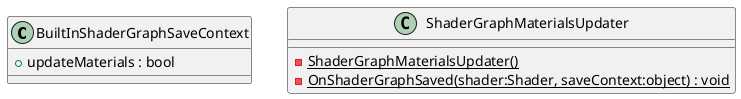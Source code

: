 @startuml
class BuiltInShaderGraphSaveContext {
    + updateMaterials : bool
}
class ShaderGraphMaterialsUpdater {
    {static} - ShaderGraphMaterialsUpdater()
    {static} - OnShaderGraphSaved(shader:Shader, saveContext:object) : void
}
@enduml
